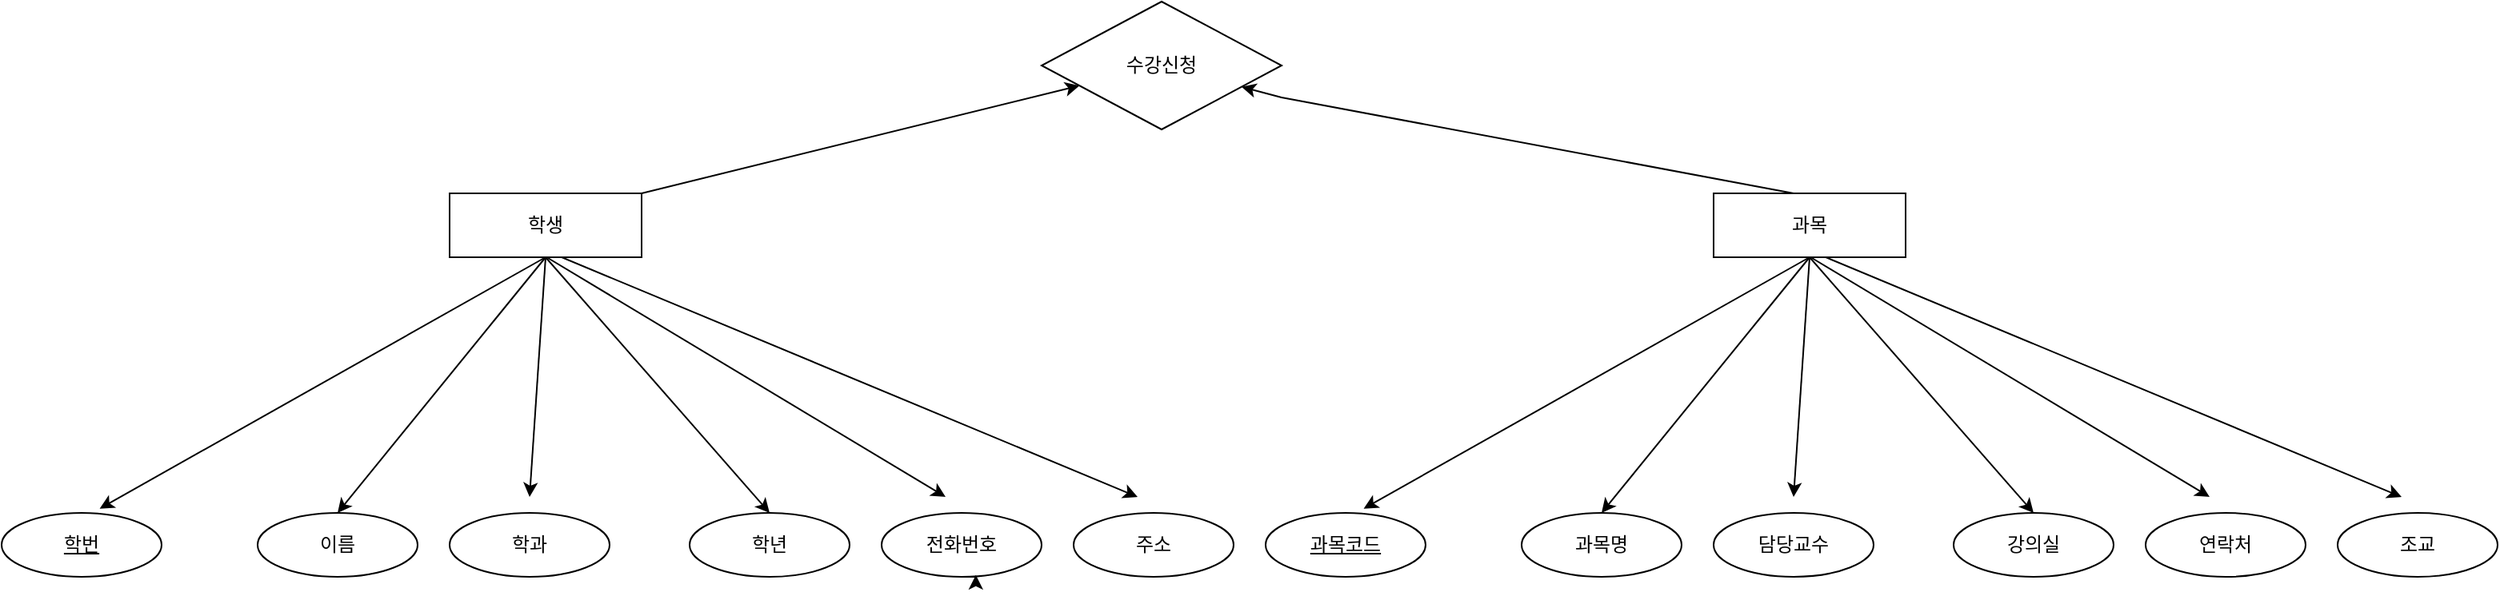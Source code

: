 <mxfile version="21.2.1" type="device">
  <diagram name="페이지-1" id="n-NQtG3gxLDfYUmgUVUH">
    <mxGraphModel dx="1590" dy="4140" grid="1" gridSize="10" guides="1" tooltips="1" connect="1" arrows="1" fold="1" page="1" pageScale="1" pageWidth="4681" pageHeight="3300" math="0" shadow="0">
      <root>
        <mxCell id="0" />
        <mxCell id="1" parent="0" />
        <mxCell id="vPWHB3jI7QdFX1luLAzf-9" value="" style="rounded=0;orthogonalLoop=1;jettySize=auto;html=1;entryX=0.613;entryY=-0.067;entryDx=0;entryDy=0;entryPerimeter=0;exitX=0.5;exitY=1;exitDx=0;exitDy=0;" edge="1" parent="1" source="vPWHB3jI7QdFX1luLAzf-1" target="vPWHB3jI7QdFX1luLAzf-3">
          <mxGeometry relative="1" as="geometry" />
        </mxCell>
        <mxCell id="vPWHB3jI7QdFX1luLAzf-36" style="rounded=0;orthogonalLoop=1;jettySize=auto;html=1;" edge="1" parent="1" target="vPWHB3jI7QdFX1luLAzf-34">
          <mxGeometry relative="1" as="geometry">
            <mxPoint x="1180" y="50" as="sourcePoint" />
            <Array as="points">
              <mxPoint x="860" y="-10" />
            </Array>
          </mxGeometry>
        </mxCell>
        <mxCell id="vPWHB3jI7QdFX1luLAzf-1" value="과목" style="whiteSpace=wrap;html=1;align=center;" vertex="1" parent="1">
          <mxGeometry x="1130" y="50" width="120" height="40" as="geometry" />
        </mxCell>
        <mxCell id="vPWHB3jI7QdFX1luLAzf-2" value="과목명" style="ellipse;whiteSpace=wrap;html=1;align=center;" vertex="1" parent="1">
          <mxGeometry x="1010" y="250" width="100" height="40" as="geometry" />
        </mxCell>
        <mxCell id="vPWHB3jI7QdFX1luLAzf-3" value="과목코드" style="ellipse;whiteSpace=wrap;html=1;align=center;fontStyle=4;" vertex="1" parent="1">
          <mxGeometry x="850" y="250" width="100" height="40" as="geometry" />
        </mxCell>
        <mxCell id="vPWHB3jI7QdFX1luLAzf-4" value="담당교수" style="ellipse;whiteSpace=wrap;html=1;align=center;" vertex="1" parent="1">
          <mxGeometry x="1130" y="250" width="100" height="40" as="geometry" />
        </mxCell>
        <mxCell id="vPWHB3jI7QdFX1luLAzf-5" value="강의실" style="ellipse;whiteSpace=wrap;html=1;align=center;" vertex="1" parent="1">
          <mxGeometry x="1280" y="250" width="100" height="40" as="geometry" />
        </mxCell>
        <mxCell id="vPWHB3jI7QdFX1luLAzf-7" value="연락처" style="ellipse;whiteSpace=wrap;html=1;align=center;" vertex="1" parent="1">
          <mxGeometry x="1400" y="250" width="100" height="40" as="geometry" />
        </mxCell>
        <mxCell id="vPWHB3jI7QdFX1luLAzf-8" value="조교" style="ellipse;whiteSpace=wrap;html=1;align=center;" vertex="1" parent="1">
          <mxGeometry x="1520" y="250" width="100" height="40" as="geometry" />
        </mxCell>
        <mxCell id="vPWHB3jI7QdFX1luLAzf-12" value="" style="rounded=0;orthogonalLoop=1;jettySize=auto;html=1;entryX=0.5;entryY=0;entryDx=0;entryDy=0;exitX=0.5;exitY=1;exitDx=0;exitDy=0;" edge="1" parent="1" source="vPWHB3jI7QdFX1luLAzf-1" target="vPWHB3jI7QdFX1luLAzf-2">
          <mxGeometry relative="1" as="geometry">
            <mxPoint x="1199" y="93" as="sourcePoint" />
            <mxPoint x="980" y="170" as="targetPoint" />
          </mxGeometry>
        </mxCell>
        <mxCell id="vPWHB3jI7QdFX1luLAzf-15" value="" style="rounded=0;orthogonalLoop=1;jettySize=auto;html=1;entryX=0.5;entryY=0;entryDx=0;entryDy=0;" edge="1" parent="1" target="vPWHB3jI7QdFX1luLAzf-5">
          <mxGeometry relative="1" as="geometry">
            <mxPoint x="1190" y="90" as="sourcePoint" />
            <mxPoint x="1180" y="180" as="targetPoint" />
          </mxGeometry>
        </mxCell>
        <mxCell id="vPWHB3jI7QdFX1luLAzf-16" value="" style="rounded=0;orthogonalLoop=1;jettySize=auto;html=1;exitX=0.589;exitY=1.033;exitDx=0;exitDy=0;exitPerimeter=0;" edge="1" parent="1">
          <mxGeometry relative="1" as="geometry">
            <mxPoint x="1190.68" y="90.0" as="sourcePoint" />
            <mxPoint x="1440" y="240" as="targetPoint" />
          </mxGeometry>
        </mxCell>
        <mxCell id="vPWHB3jI7QdFX1luLAzf-17" value="" style="rounded=0;orthogonalLoop=1;jettySize=auto;html=1;" edge="1" parent="1">
          <mxGeometry relative="1" as="geometry">
            <mxPoint x="1210" y="90" as="sourcePoint" />
            <mxPoint x="1560" y="240" as="targetPoint" />
            <Array as="points">
              <mxPoint x="1200" y="90" />
            </Array>
          </mxGeometry>
        </mxCell>
        <mxCell id="vPWHB3jI7QdFX1luLAzf-19" value="" style="rounded=0;orthogonalLoop=1;jettySize=auto;html=1;" edge="1" parent="1">
          <mxGeometry relative="1" as="geometry">
            <mxPoint x="1190" y="90" as="sourcePoint" />
            <mxPoint x="1180" y="240" as="targetPoint" />
          </mxGeometry>
        </mxCell>
        <mxCell id="vPWHB3jI7QdFX1luLAzf-21" value="" style="rounded=0;orthogonalLoop=1;jettySize=auto;html=1;entryX=0.613;entryY=-0.067;entryDx=0;entryDy=0;entryPerimeter=0;exitX=0.5;exitY=1;exitDx=0;exitDy=0;" edge="1" source="vPWHB3jI7QdFX1luLAzf-22" target="vPWHB3jI7QdFX1luLAzf-24" parent="1">
          <mxGeometry relative="1" as="geometry" />
        </mxCell>
        <mxCell id="vPWHB3jI7QdFX1luLAzf-35" value="" style="rounded=0;orthogonalLoop=1;jettySize=auto;html=1;" edge="1" parent="1" source="vPWHB3jI7QdFX1luLAzf-22" target="vPWHB3jI7QdFX1luLAzf-34">
          <mxGeometry relative="1" as="geometry">
            <Array as="points">
              <mxPoint x="460" y="50" />
            </Array>
          </mxGeometry>
        </mxCell>
        <mxCell id="vPWHB3jI7QdFX1luLAzf-22" value="학생" style="whiteSpace=wrap;html=1;align=center;" vertex="1" parent="1">
          <mxGeometry x="340" y="50" width="120" height="40" as="geometry" />
        </mxCell>
        <mxCell id="vPWHB3jI7QdFX1luLAzf-23" value="이름" style="ellipse;whiteSpace=wrap;html=1;align=center;" vertex="1" parent="1">
          <mxGeometry x="220" y="250" width="100" height="40" as="geometry" />
        </mxCell>
        <mxCell id="vPWHB3jI7QdFX1luLAzf-24" value="학번" style="ellipse;whiteSpace=wrap;html=1;align=center;fontStyle=4;" vertex="1" parent="1">
          <mxGeometry x="60" y="250" width="100" height="40" as="geometry" />
        </mxCell>
        <mxCell id="vPWHB3jI7QdFX1luLAzf-25" value="학과" style="ellipse;whiteSpace=wrap;html=1;align=center;" vertex="1" parent="1">
          <mxGeometry x="340" y="250" width="100" height="40" as="geometry" />
        </mxCell>
        <mxCell id="vPWHB3jI7QdFX1luLAzf-26" value="학년" style="ellipse;whiteSpace=wrap;html=1;align=center;" vertex="1" parent="1">
          <mxGeometry x="490" y="250" width="100" height="40" as="geometry" />
        </mxCell>
        <mxCell id="vPWHB3jI7QdFX1luLAzf-27" value="전화번호" style="ellipse;whiteSpace=wrap;html=1;align=center;" vertex="1" parent="1">
          <mxGeometry x="610" y="250" width="100" height="40" as="geometry" />
        </mxCell>
        <mxCell id="vPWHB3jI7QdFX1luLAzf-28" value="주소" style="ellipse;whiteSpace=wrap;html=1;align=center;" vertex="1" parent="1">
          <mxGeometry x="730" y="250" width="100" height="40" as="geometry" />
        </mxCell>
        <mxCell id="vPWHB3jI7QdFX1luLAzf-29" value="" style="rounded=0;orthogonalLoop=1;jettySize=auto;html=1;entryX=0.5;entryY=0;entryDx=0;entryDy=0;exitX=0.5;exitY=1;exitDx=0;exitDy=0;" edge="1" source="vPWHB3jI7QdFX1luLAzf-22" target="vPWHB3jI7QdFX1luLAzf-23" parent="1">
          <mxGeometry relative="1" as="geometry">
            <mxPoint x="409" y="93" as="sourcePoint" />
            <mxPoint x="190" y="170" as="targetPoint" />
          </mxGeometry>
        </mxCell>
        <mxCell id="vPWHB3jI7QdFX1luLAzf-30" value="" style="rounded=0;orthogonalLoop=1;jettySize=auto;html=1;entryX=0.5;entryY=0;entryDx=0;entryDy=0;" edge="1" target="vPWHB3jI7QdFX1luLAzf-26" parent="1">
          <mxGeometry relative="1" as="geometry">
            <mxPoint x="400" y="90" as="sourcePoint" />
            <mxPoint x="390" y="180" as="targetPoint" />
          </mxGeometry>
        </mxCell>
        <mxCell id="vPWHB3jI7QdFX1luLAzf-31" value="" style="rounded=0;orthogonalLoop=1;jettySize=auto;html=1;exitX=0.589;exitY=1.033;exitDx=0;exitDy=0;exitPerimeter=0;" edge="1" parent="1">
          <mxGeometry relative="1" as="geometry">
            <mxPoint x="400.68" y="90.0" as="sourcePoint" />
            <mxPoint x="650" y="240" as="targetPoint" />
          </mxGeometry>
        </mxCell>
        <mxCell id="vPWHB3jI7QdFX1luLAzf-32" value="" style="rounded=0;orthogonalLoop=1;jettySize=auto;html=1;" edge="1" parent="1">
          <mxGeometry relative="1" as="geometry">
            <mxPoint x="420" y="90" as="sourcePoint" />
            <mxPoint x="770" y="240" as="targetPoint" />
            <Array as="points">
              <mxPoint x="410" y="90" />
            </Array>
          </mxGeometry>
        </mxCell>
        <mxCell id="vPWHB3jI7QdFX1luLAzf-33" value="" style="rounded=0;orthogonalLoop=1;jettySize=auto;html=1;" edge="1" parent="1">
          <mxGeometry relative="1" as="geometry">
            <mxPoint x="400" y="90" as="sourcePoint" />
            <mxPoint x="390" y="240" as="targetPoint" />
          </mxGeometry>
        </mxCell>
        <mxCell id="vPWHB3jI7QdFX1luLAzf-34" value="수강신청" style="rhombus;whiteSpace=wrap;html=1;" vertex="1" parent="1">
          <mxGeometry x="710" y="-70" width="150" height="80" as="geometry" />
        </mxCell>
        <mxCell id="vPWHB3jI7QdFX1luLAzf-37" style="edgeStyle=orthogonalEdgeStyle;rounded=0;orthogonalLoop=1;jettySize=auto;html=1;exitX=0.5;exitY=1;exitDx=0;exitDy=0;entryX=0.589;entryY=0.972;entryDx=0;entryDy=0;entryPerimeter=0;" edge="1" parent="1" source="vPWHB3jI7QdFX1luLAzf-27" target="vPWHB3jI7QdFX1luLAzf-27">
          <mxGeometry relative="1" as="geometry" />
        </mxCell>
      </root>
    </mxGraphModel>
  </diagram>
</mxfile>
